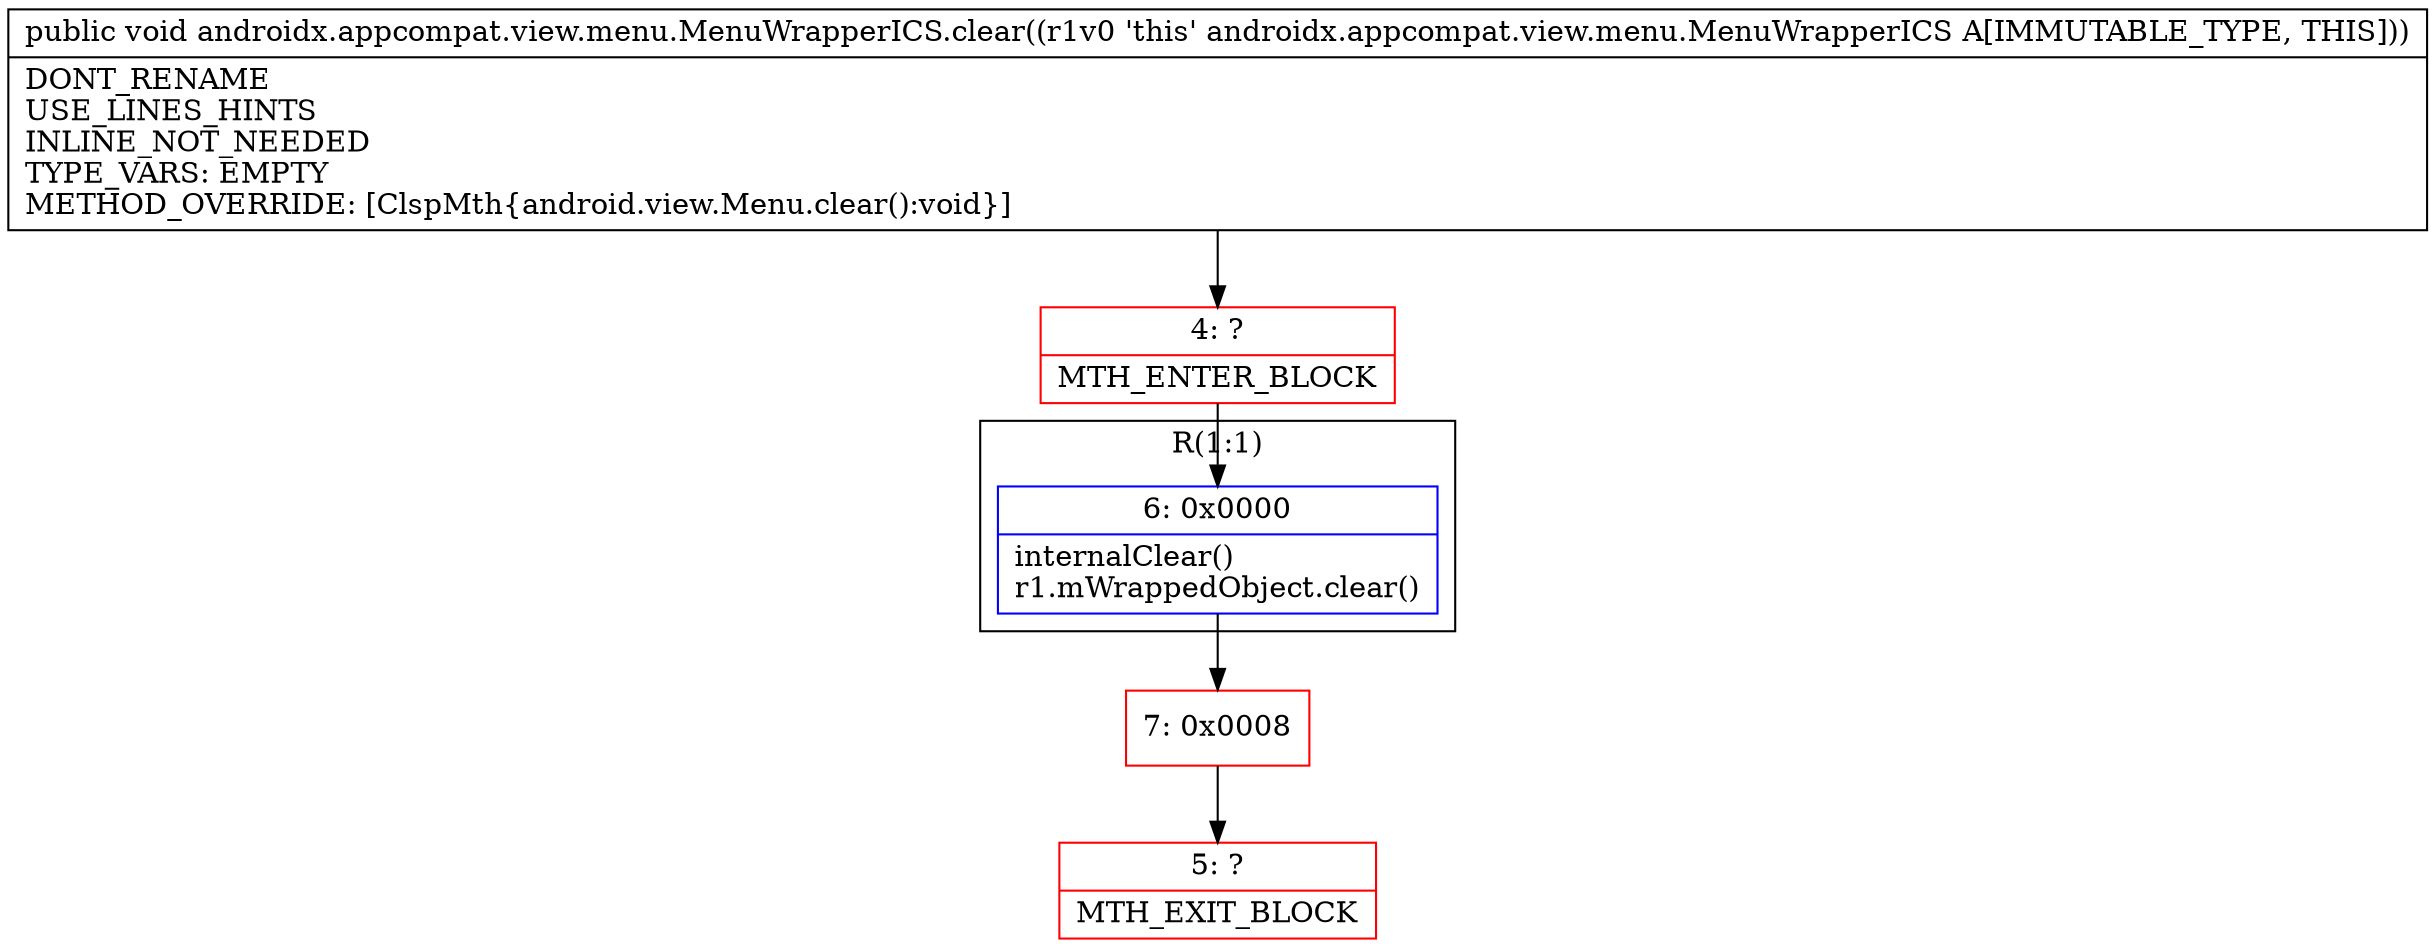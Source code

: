 digraph "CFG forandroidx.appcompat.view.menu.MenuWrapperICS.clear()V" {
subgraph cluster_Region_287167436 {
label = "R(1:1)";
node [shape=record,color=blue];
Node_6 [shape=record,label="{6\:\ 0x0000|internalClear()\lr1.mWrappedObject.clear()\l}"];
}
Node_4 [shape=record,color=red,label="{4\:\ ?|MTH_ENTER_BLOCK\l}"];
Node_7 [shape=record,color=red,label="{7\:\ 0x0008}"];
Node_5 [shape=record,color=red,label="{5\:\ ?|MTH_EXIT_BLOCK\l}"];
MethodNode[shape=record,label="{public void androidx.appcompat.view.menu.MenuWrapperICS.clear((r1v0 'this' androidx.appcompat.view.menu.MenuWrapperICS A[IMMUTABLE_TYPE, THIS]))  | DONT_RENAME\lUSE_LINES_HINTS\lINLINE_NOT_NEEDED\lTYPE_VARS: EMPTY\lMETHOD_OVERRIDE: [ClspMth\{android.view.Menu.clear():void\}]\l}"];
MethodNode -> Node_4;Node_6 -> Node_7;
Node_4 -> Node_6;
Node_7 -> Node_5;
}

